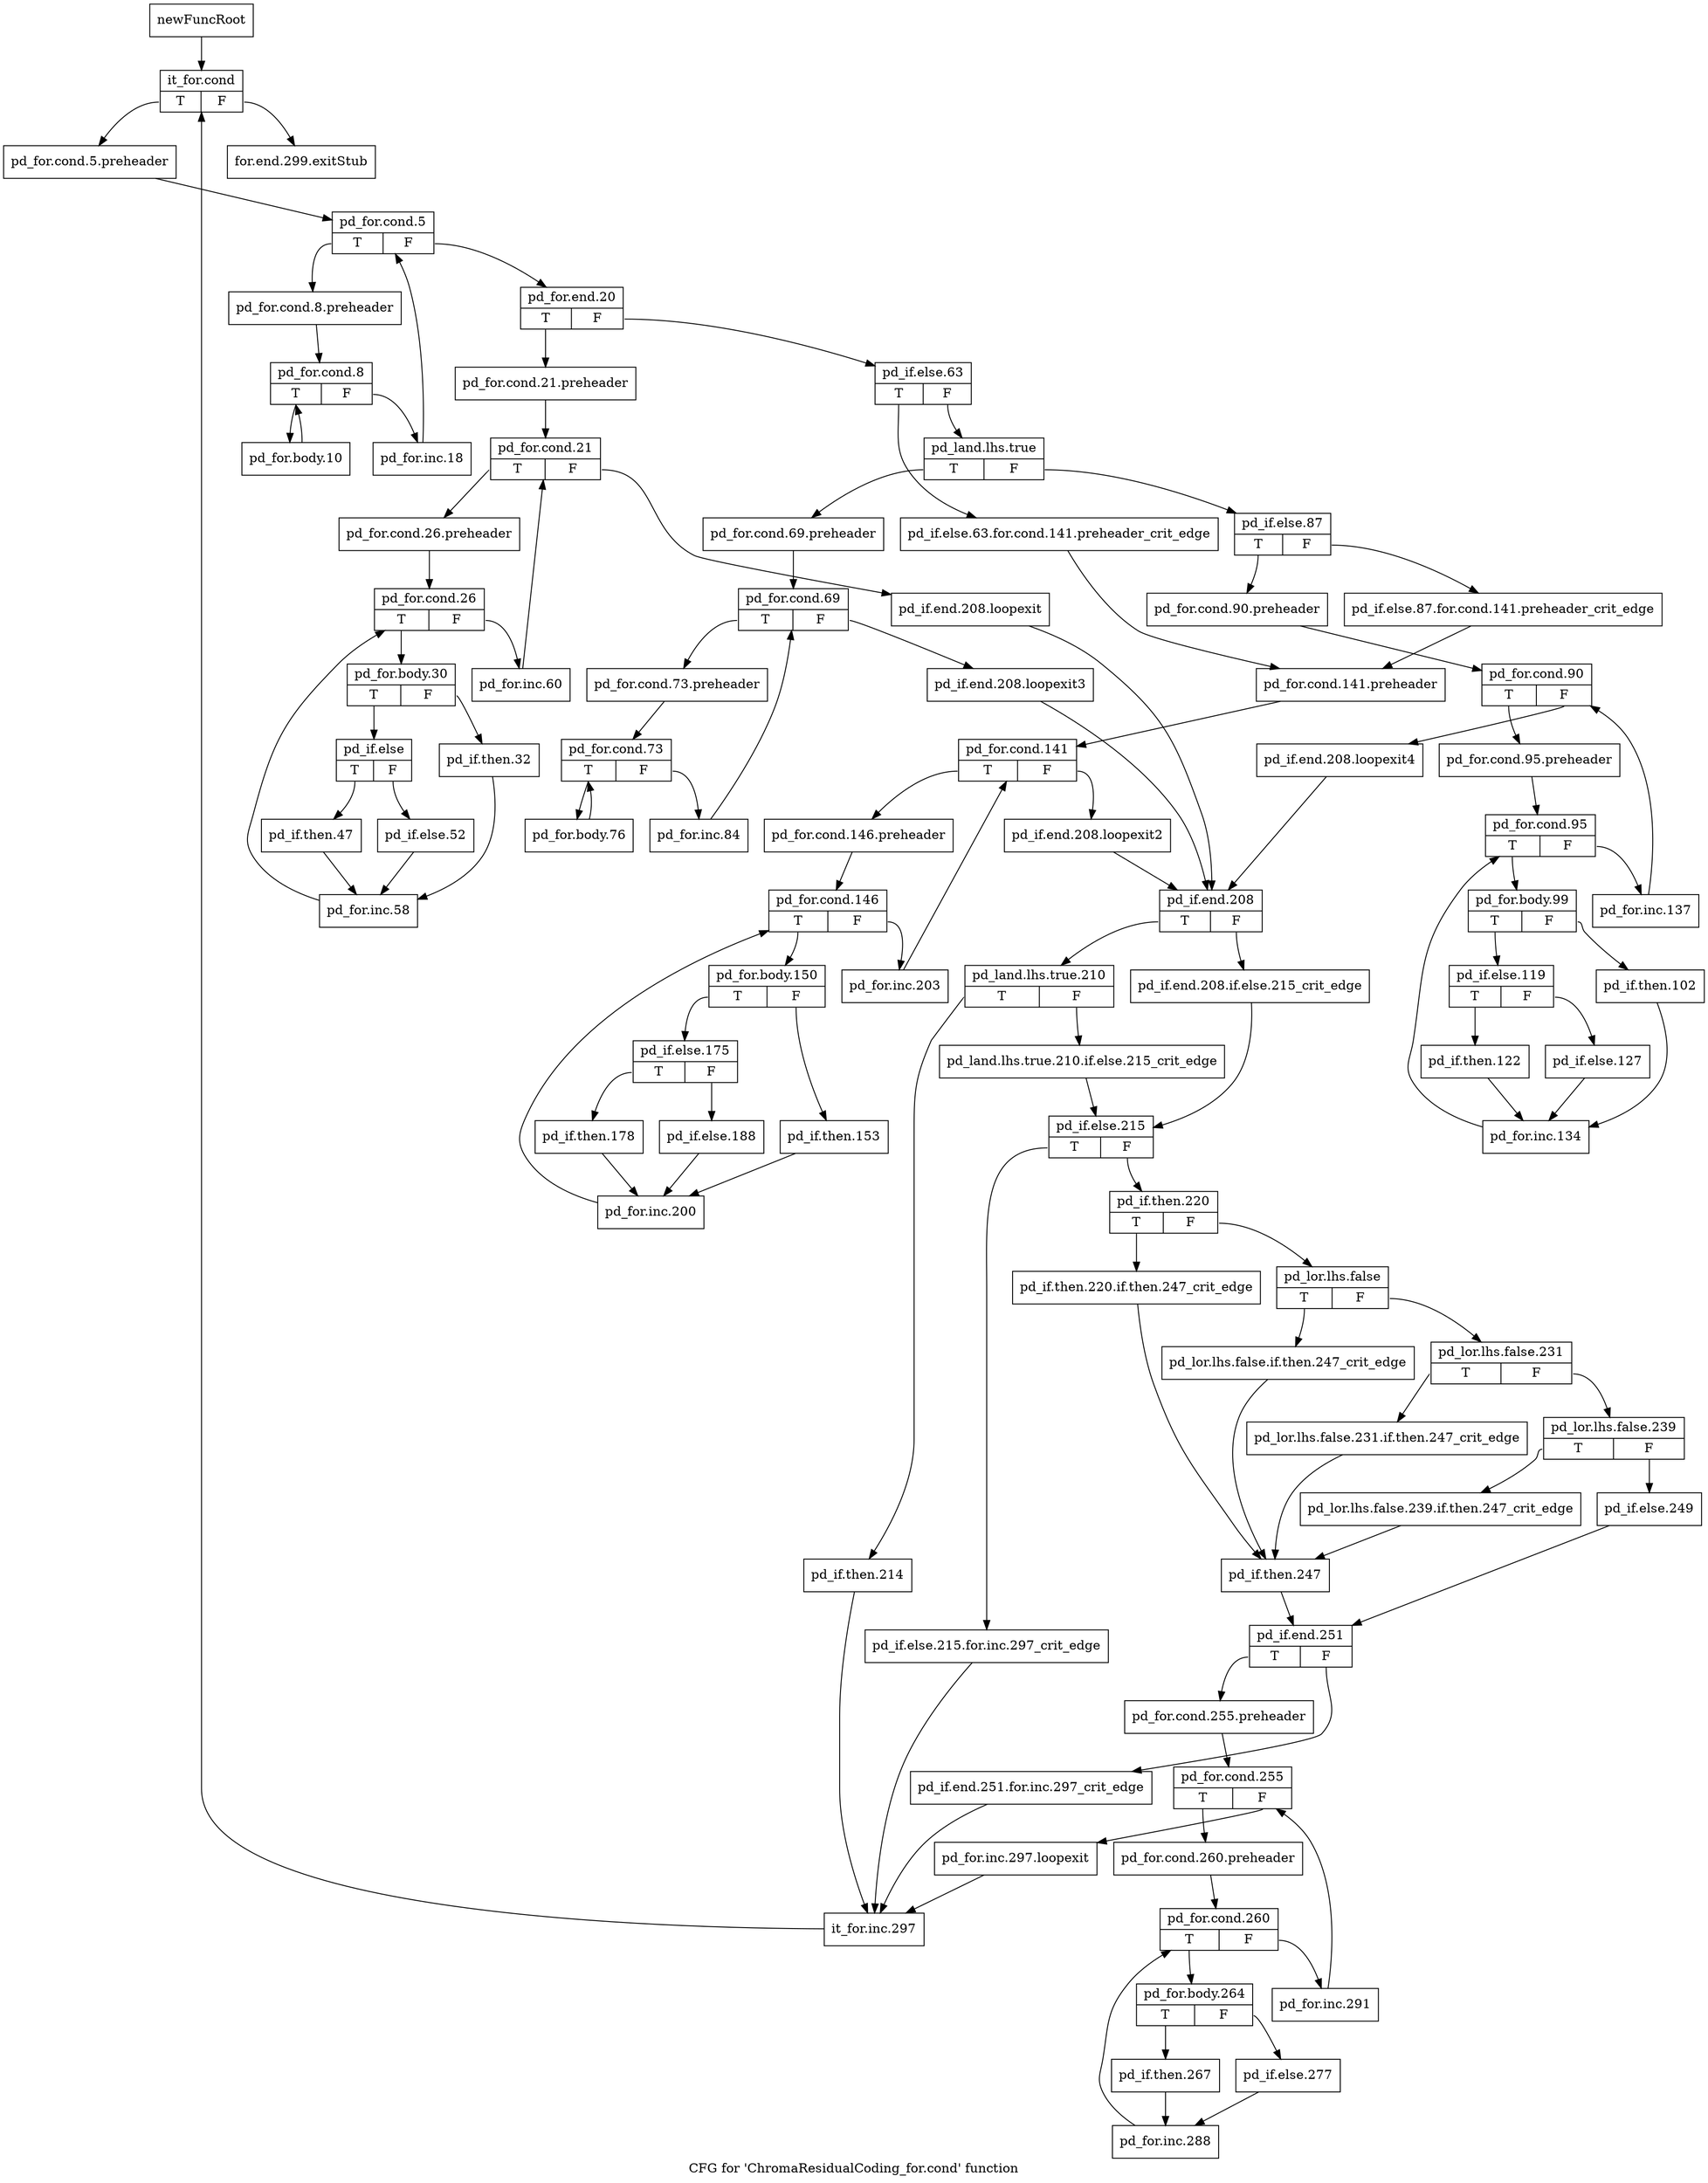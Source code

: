 digraph "CFG for 'ChromaResidualCoding_for.cond' function" {
	label="CFG for 'ChromaResidualCoding_for.cond' function";

	Node0x25fd870 [shape=record,label="{newFuncRoot}"];
	Node0x25fd870 -> Node0x25fd910;
	Node0x25fd8c0 [shape=record,label="{for.end.299.exitStub}"];
	Node0x25fd910 [shape=record,label="{it_for.cond|{<s0>T|<s1>F}}"];
	Node0x25fd910:s0 -> Node0x25fd960;
	Node0x25fd910:s1 -> Node0x25fd8c0;
	Node0x25fd960 [shape=record,label="{pd_for.cond.5.preheader}"];
	Node0x25fd960 -> Node0x25fd9b0;
	Node0x25fd9b0 [shape=record,label="{pd_for.cond.5|{<s0>T|<s1>F}}"];
	Node0x25fd9b0:s0 -> Node0x25ff2b0;
	Node0x25fd9b0:s1 -> Node0x25fda00;
	Node0x25fda00 [shape=record,label="{pd_for.end.20|{<s0>T|<s1>F}}"];
	Node0x25fda00:s0 -> Node0x25fe590;
	Node0x25fda00:s1 -> Node0x25fda50;
	Node0x25fda50 [shape=record,label="{pd_if.else.63|{<s0>T|<s1>F}}"];
	Node0x25fda50:s0 -> Node0x25fe180;
	Node0x25fda50:s1 -> Node0x25fdaa0;
	Node0x25fdaa0 [shape=record,label="{pd_land.lhs.true|{<s0>T|<s1>F}}"];
	Node0x25fdaa0:s0 -> Node0x25fdf50;
	Node0x25fdaa0:s1 -> Node0x25fdaf0;
	Node0x25fdaf0 [shape=record,label="{pd_if.else.87|{<s0>T|<s1>F}}"];
	Node0x25fdaf0:s0 -> Node0x25fdb90;
	Node0x25fdaf0:s1 -> Node0x25fdb40;
	Node0x25fdb40 [shape=record,label="{pd_if.else.87.for.cond.141.preheader_crit_edge}"];
	Node0x25fdb40 -> Node0x25fe1d0;
	Node0x25fdb90 [shape=record,label="{pd_for.cond.90.preheader}"];
	Node0x25fdb90 -> Node0x25fdbe0;
	Node0x25fdbe0 [shape=record,label="{pd_for.cond.90|{<s0>T|<s1>F}}"];
	Node0x25fdbe0:s0 -> Node0x25fdc80;
	Node0x25fdbe0:s1 -> Node0x25fdc30;
	Node0x25fdc30 [shape=record,label="{pd_if.end.208.loopexit4}"];
	Node0x25fdc30 -> Node0x25fe680;
	Node0x25fdc80 [shape=record,label="{pd_for.cond.95.preheader}"];
	Node0x25fdc80 -> Node0x25fdcd0;
	Node0x25fdcd0 [shape=record,label="{pd_for.cond.95|{<s0>T|<s1>F}}"];
	Node0x25fdcd0:s0 -> Node0x25fdd70;
	Node0x25fdcd0:s1 -> Node0x25fdd20;
	Node0x25fdd20 [shape=record,label="{pd_for.inc.137}"];
	Node0x25fdd20 -> Node0x25fdbe0;
	Node0x25fdd70 [shape=record,label="{pd_for.body.99|{<s0>T|<s1>F}}"];
	Node0x25fdd70:s0 -> Node0x25fde10;
	Node0x25fdd70:s1 -> Node0x25fddc0;
	Node0x25fddc0 [shape=record,label="{pd_if.then.102}"];
	Node0x25fddc0 -> Node0x25fdf00;
	Node0x25fde10 [shape=record,label="{pd_if.else.119|{<s0>T|<s1>F}}"];
	Node0x25fde10:s0 -> Node0x25fdeb0;
	Node0x25fde10:s1 -> Node0x25fde60;
	Node0x25fde60 [shape=record,label="{pd_if.else.127}"];
	Node0x25fde60 -> Node0x25fdf00;
	Node0x25fdeb0 [shape=record,label="{pd_if.then.122}"];
	Node0x25fdeb0 -> Node0x25fdf00;
	Node0x25fdf00 [shape=record,label="{pd_for.inc.134}"];
	Node0x25fdf00 -> Node0x25fdcd0;
	Node0x25fdf50 [shape=record,label="{pd_for.cond.69.preheader}"];
	Node0x25fdf50 -> Node0x25fdfa0;
	Node0x25fdfa0 [shape=record,label="{pd_for.cond.69|{<s0>T|<s1>F}}"];
	Node0x25fdfa0:s0 -> Node0x25fe040;
	Node0x25fdfa0:s1 -> Node0x25fdff0;
	Node0x25fdff0 [shape=record,label="{pd_if.end.208.loopexit3}"];
	Node0x25fdff0 -> Node0x25fe680;
	Node0x25fe040 [shape=record,label="{pd_for.cond.73.preheader}"];
	Node0x25fe040 -> Node0x25fe090;
	Node0x25fe090 [shape=record,label="{pd_for.cond.73|{<s0>T|<s1>F}}"];
	Node0x25fe090:s0 -> Node0x25fe130;
	Node0x25fe090:s1 -> Node0x25fe0e0;
	Node0x25fe0e0 [shape=record,label="{pd_for.inc.84}"];
	Node0x25fe0e0 -> Node0x25fdfa0;
	Node0x25fe130 [shape=record,label="{pd_for.body.76}"];
	Node0x25fe130 -> Node0x25fe090;
	Node0x25fe180 [shape=record,label="{pd_if.else.63.for.cond.141.preheader_crit_edge}"];
	Node0x25fe180 -> Node0x25fe1d0;
	Node0x25fe1d0 [shape=record,label="{pd_for.cond.141.preheader}"];
	Node0x25fe1d0 -> Node0x25fe220;
	Node0x25fe220 [shape=record,label="{pd_for.cond.141|{<s0>T|<s1>F}}"];
	Node0x25fe220:s0 -> Node0x25fe2c0;
	Node0x25fe220:s1 -> Node0x25fe270;
	Node0x25fe270 [shape=record,label="{pd_if.end.208.loopexit2}"];
	Node0x25fe270 -> Node0x25fe680;
	Node0x25fe2c0 [shape=record,label="{pd_for.cond.146.preheader}"];
	Node0x25fe2c0 -> Node0x25fe310;
	Node0x25fe310 [shape=record,label="{pd_for.cond.146|{<s0>T|<s1>F}}"];
	Node0x25fe310:s0 -> Node0x25fe3b0;
	Node0x25fe310:s1 -> Node0x25fe360;
	Node0x25fe360 [shape=record,label="{pd_for.inc.203}"];
	Node0x25fe360 -> Node0x25fe220;
	Node0x25fe3b0 [shape=record,label="{pd_for.body.150|{<s0>T|<s1>F}}"];
	Node0x25fe3b0:s0 -> Node0x25fe450;
	Node0x25fe3b0:s1 -> Node0x25fe400;
	Node0x25fe400 [shape=record,label="{pd_if.then.153}"];
	Node0x25fe400 -> Node0x25fe540;
	Node0x25fe450 [shape=record,label="{pd_if.else.175|{<s0>T|<s1>F}}"];
	Node0x25fe450:s0 -> Node0x25fe4f0;
	Node0x25fe450:s1 -> Node0x25fe4a0;
	Node0x25fe4a0 [shape=record,label="{pd_if.else.188}"];
	Node0x25fe4a0 -> Node0x25fe540;
	Node0x25fe4f0 [shape=record,label="{pd_if.then.178}"];
	Node0x25fe4f0 -> Node0x25fe540;
	Node0x25fe540 [shape=record,label="{pd_for.inc.200}"];
	Node0x25fe540 -> Node0x25fe310;
	Node0x25fe590 [shape=record,label="{pd_for.cond.21.preheader}"];
	Node0x25fe590 -> Node0x25fe5e0;
	Node0x25fe5e0 [shape=record,label="{pd_for.cond.21|{<s0>T|<s1>F}}"];
	Node0x25fe5e0:s0 -> Node0x25fefe0;
	Node0x25fe5e0:s1 -> Node0x25fe630;
	Node0x25fe630 [shape=record,label="{pd_if.end.208.loopexit}"];
	Node0x25fe630 -> Node0x25fe680;
	Node0x25fe680 [shape=record,label="{pd_if.end.208|{<s0>T|<s1>F}}"];
	Node0x25fe680:s0 -> Node0x25fe720;
	Node0x25fe680:s1 -> Node0x25fe6d0;
	Node0x25fe6d0 [shape=record,label="{pd_if.end.208.if.else.215_crit_edge}"];
	Node0x25fe6d0 -> Node0x25fe7c0;
	Node0x25fe720 [shape=record,label="{pd_land.lhs.true.210|{<s0>T|<s1>F}}"];
	Node0x25fe720:s0 -> Node0x25fef40;
	Node0x25fe720:s1 -> Node0x25fe770;
	Node0x25fe770 [shape=record,label="{pd_land.lhs.true.210.if.else.215_crit_edge}"];
	Node0x25fe770 -> Node0x25fe7c0;
	Node0x25fe7c0 [shape=record,label="{pd_if.else.215|{<s0>T|<s1>F}}"];
	Node0x25fe7c0:s0 -> Node0x25feef0;
	Node0x25fe7c0:s1 -> Node0x25fe810;
	Node0x25fe810 [shape=record,label="{pd_if.then.220|{<s0>T|<s1>F}}"];
	Node0x25fe810:s0 -> Node0x25fea90;
	Node0x25fe810:s1 -> Node0x25fe860;
	Node0x25fe860 [shape=record,label="{pd_lor.lhs.false|{<s0>T|<s1>F}}"];
	Node0x25fe860:s0 -> Node0x25fea40;
	Node0x25fe860:s1 -> Node0x25fe8b0;
	Node0x25fe8b0 [shape=record,label="{pd_lor.lhs.false.231|{<s0>T|<s1>F}}"];
	Node0x25fe8b0:s0 -> Node0x25fe9f0;
	Node0x25fe8b0:s1 -> Node0x25fe900;
	Node0x25fe900 [shape=record,label="{pd_lor.lhs.false.239|{<s0>T|<s1>F}}"];
	Node0x25fe900:s0 -> Node0x25fe9a0;
	Node0x25fe900:s1 -> Node0x25fe950;
	Node0x25fe950 [shape=record,label="{pd_if.else.249}"];
	Node0x25fe950 -> Node0x25feb30;
	Node0x25fe9a0 [shape=record,label="{pd_lor.lhs.false.239.if.then.247_crit_edge}"];
	Node0x25fe9a0 -> Node0x25feae0;
	Node0x25fe9f0 [shape=record,label="{pd_lor.lhs.false.231.if.then.247_crit_edge}"];
	Node0x25fe9f0 -> Node0x25feae0;
	Node0x25fea40 [shape=record,label="{pd_lor.lhs.false.if.then.247_crit_edge}"];
	Node0x25fea40 -> Node0x25feae0;
	Node0x25fea90 [shape=record,label="{pd_if.then.220.if.then.247_crit_edge}"];
	Node0x25fea90 -> Node0x25feae0;
	Node0x25feae0 [shape=record,label="{pd_if.then.247}"];
	Node0x25feae0 -> Node0x25feb30;
	Node0x25feb30 [shape=record,label="{pd_if.end.251|{<s0>T|<s1>F}}"];
	Node0x25feb30:s0 -> Node0x25febd0;
	Node0x25feb30:s1 -> Node0x25feb80;
	Node0x25feb80 [shape=record,label="{pd_if.end.251.for.inc.297_crit_edge}"];
	Node0x25feb80 -> Node0x25fef90;
	Node0x25febd0 [shape=record,label="{pd_for.cond.255.preheader}"];
	Node0x25febd0 -> Node0x25fec20;
	Node0x25fec20 [shape=record,label="{pd_for.cond.255|{<s0>T|<s1>F}}"];
	Node0x25fec20:s0 -> Node0x25fecc0;
	Node0x25fec20:s1 -> Node0x25fec70;
	Node0x25fec70 [shape=record,label="{pd_for.inc.297.loopexit}"];
	Node0x25fec70 -> Node0x25fef90;
	Node0x25fecc0 [shape=record,label="{pd_for.cond.260.preheader}"];
	Node0x25fecc0 -> Node0x25fed10;
	Node0x25fed10 [shape=record,label="{pd_for.cond.260|{<s0>T|<s1>F}}"];
	Node0x25fed10:s0 -> Node0x25fedb0;
	Node0x25fed10:s1 -> Node0x25fed60;
	Node0x25fed60 [shape=record,label="{pd_for.inc.291}"];
	Node0x25fed60 -> Node0x25fec20;
	Node0x25fedb0 [shape=record,label="{pd_for.body.264|{<s0>T|<s1>F}}"];
	Node0x25fedb0:s0 -> Node0x25fee50;
	Node0x25fedb0:s1 -> Node0x25fee00;
	Node0x25fee00 [shape=record,label="{pd_if.else.277}"];
	Node0x25fee00 -> Node0x25feea0;
	Node0x25fee50 [shape=record,label="{pd_if.then.267}"];
	Node0x25fee50 -> Node0x25feea0;
	Node0x25feea0 [shape=record,label="{pd_for.inc.288}"];
	Node0x25feea0 -> Node0x25fed10;
	Node0x25feef0 [shape=record,label="{pd_if.else.215.for.inc.297_crit_edge}"];
	Node0x25feef0 -> Node0x25fef90;
	Node0x25fef40 [shape=record,label="{pd_if.then.214}"];
	Node0x25fef40 -> Node0x25fef90;
	Node0x25fef90 [shape=record,label="{it_for.inc.297}"];
	Node0x25fef90 -> Node0x25fd910;
	Node0x25fefe0 [shape=record,label="{pd_for.cond.26.preheader}"];
	Node0x25fefe0 -> Node0x25ff030;
	Node0x25ff030 [shape=record,label="{pd_for.cond.26|{<s0>T|<s1>F}}"];
	Node0x25ff030:s0 -> Node0x25ff0d0;
	Node0x25ff030:s1 -> Node0x25ff080;
	Node0x25ff080 [shape=record,label="{pd_for.inc.60}"];
	Node0x25ff080 -> Node0x25fe5e0;
	Node0x25ff0d0 [shape=record,label="{pd_for.body.30|{<s0>T|<s1>F}}"];
	Node0x25ff0d0:s0 -> Node0x25ff170;
	Node0x25ff0d0:s1 -> Node0x25ff120;
	Node0x25ff120 [shape=record,label="{pd_if.then.32}"];
	Node0x25ff120 -> Node0x25ff260;
	Node0x25ff170 [shape=record,label="{pd_if.else|{<s0>T|<s1>F}}"];
	Node0x25ff170:s0 -> Node0x25ff210;
	Node0x25ff170:s1 -> Node0x25ff1c0;
	Node0x25ff1c0 [shape=record,label="{pd_if.else.52}"];
	Node0x25ff1c0 -> Node0x25ff260;
	Node0x25ff210 [shape=record,label="{pd_if.then.47}"];
	Node0x25ff210 -> Node0x25ff260;
	Node0x25ff260 [shape=record,label="{pd_for.inc.58}"];
	Node0x25ff260 -> Node0x25ff030;
	Node0x25ff2b0 [shape=record,label="{pd_for.cond.8.preheader}"];
	Node0x25ff2b0 -> Node0x25ff300;
	Node0x25ff300 [shape=record,label="{pd_for.cond.8|{<s0>T|<s1>F}}"];
	Node0x25ff300:s0 -> Node0x25ff3a0;
	Node0x25ff300:s1 -> Node0x25ff350;
	Node0x25ff350 [shape=record,label="{pd_for.inc.18}"];
	Node0x25ff350 -> Node0x25fd9b0;
	Node0x25ff3a0 [shape=record,label="{pd_for.body.10}"];
	Node0x25ff3a0 -> Node0x25ff300;
}
